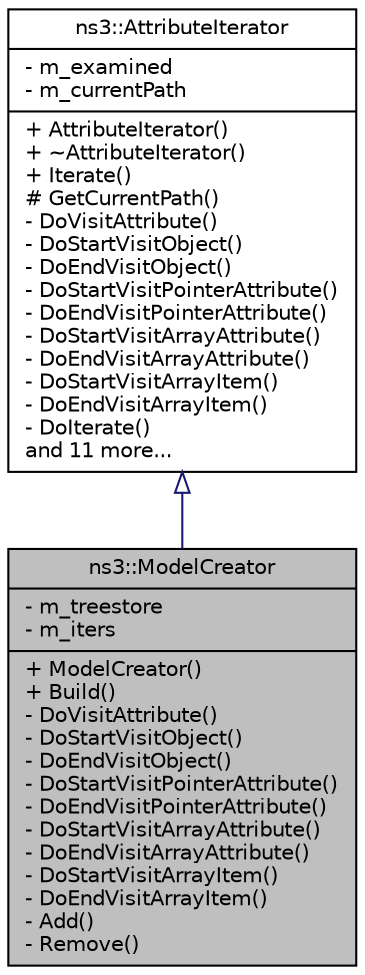digraph "ns3::ModelCreator"
{
  edge [fontname="Helvetica",fontsize="10",labelfontname="Helvetica",labelfontsize="10"];
  node [fontname="Helvetica",fontsize="10",shape=record];
  Node1 [label="{ns3::ModelCreator\n|- m_treestore\l- m_iters\l|+ ModelCreator()\l+ Build()\l- DoVisitAttribute()\l- DoStartVisitObject()\l- DoEndVisitObject()\l- DoStartVisitPointerAttribute()\l- DoEndVisitPointerAttribute()\l- DoStartVisitArrayAttribute()\l- DoEndVisitArrayAttribute()\l- DoStartVisitArrayItem()\l- DoEndVisitArrayItem()\l- Add()\l- Remove()\l}",height=0.2,width=0.4,color="black", fillcolor="grey75", style="filled", fontcolor="black"];
  Node2 -> Node1 [dir="back",color="midnightblue",fontsize="10",style="solid",arrowtail="onormal"];
  Node2 [label="{ns3::AttributeIterator\n|- m_examined\l- m_currentPath\l|+ AttributeIterator()\l+ ~AttributeIterator()\l+ Iterate()\l# GetCurrentPath()\l- DoVisitAttribute()\l- DoStartVisitObject()\l- DoEndVisitObject()\l- DoStartVisitPointerAttribute()\l- DoEndVisitPointerAttribute()\l- DoStartVisitArrayAttribute()\l- DoEndVisitArrayAttribute()\l- DoStartVisitArrayItem()\l- DoEndVisitArrayItem()\l- DoIterate()\land 11 more...\l}",height=0.2,width=0.4,color="black", fillcolor="white", style="filled",URL="$d0/de5/classns3_1_1AttributeIterator.html"];
}
